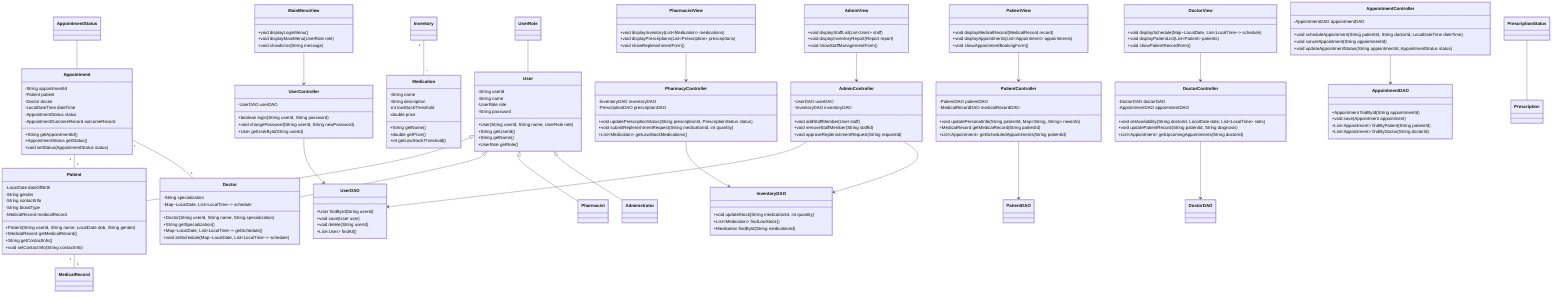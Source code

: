 classDiagram
    %% Model Classes
    class User {
        -String userId
        -String name
        -UserRole role
        -String password
        +User(String userId, String name, UserRole role)
        +String getUserId()
        +String getName()
        +UserRole getRole()
    }

    class Patient {
        -LocalDate dateOfBirth
        -String gender
        -String contactInfo
        -String bloodType
        -MedicalRecord medicalRecord
        +Patient(String userId, String name, LocalDate dob, String gender)
        +MedicalRecord getMedicalRecord()
        +String getContactInfo()
        +void setContactInfo(String contactInfo)
    }

    class Doctor {
        -String specialization
        -Map~LocalDate, List~LocalTime~~ schedule
        +Doctor(String userId, String name, String specialization)
        +String getSpecialization()
        +Map~LocalDate, List~LocalTime~~ getSchedule()
        +void setSchedule(Map~LocalDate, List~LocalTime~~ schedule)
    }

    class Appointment {
        -String appointmentId
        -Patient patient
        -Doctor doctor
        -LocalDateTime dateTime
        -AppointmentStatus status
        -AppointmentOutcomeRecord outcomeRecord
        +String getAppointmentId()
        +AppointmentStatus getStatus()
        +void setStatus(AppointmentStatus status)
    }

    class Medication {
        -String name
        -String description
        -int lowStockThreshold
        -double price
        +String getName()
        +double getPrice()
        +int getLowStockThreshold()
    }

    %% Controller Classes
    class UserController {
        -UserDAO userDAO
        +boolean login(String userId, String password)
        +void changePassword(String userId, String newPassword)
        +User getUserById(String userId)
    }

    class PatientController {
        -PatientDAO patientDAO
        -MedicalRecordDAO medicalRecordDAO
        +void updatePersonalInfo(String patientId, Map~String, String~ newInfo)
        +MedicalRecord getMedicalRecord(String patientId)
        +List~Appointment~ getScheduledAppointments(String patientId)
    }

    class DoctorController {
        -DoctorDAO doctorDAO
        -AppointmentDAO appointmentDAO
        +void setAvailability(String doctorId, LocalDate date, List~LocalTime~ slots)
        +void updatePatientRecord(String patientId, String diagnosis)
        +List~Appointment~ getUpcomingAppointments(String doctorId)
    }

    class AppointmentController {
        -AppointmentDAO appointmentDAO
        +void scheduleAppointment(String patientId, String doctorId, LocalDateTime dateTime)
        +void cancelAppointment(String appointmentId)
        +void updateAppointmentStatus(String appointmentId, AppointmentStatus status)
    }

    class PharmacyController {
        -InventoryDAO inventoryDAO
        -PrescriptionDAO prescriptionDAO
        +void updatePrescriptionStatus(String prescriptionId, PrescriptionStatus status)
        +void submitReplenishmentRequest(String medicationId, int quantity)
        +List~Medication~ getLowStockMedications()
    }

    class AdminController {
        -UserDAO userDAO
        -InventoryDAO inventoryDAO
        +void addStaffMember(User staff)
        +void removeStaffMember(String staffId)
        +void approveReplenishmentRequest(String requestId)
    }

    %% View Classes
    class MainMenuView {
        +void displayLoginMenu()
        +void displayMainMenu(UserRole role)
        +void showError(String message)
    }

    class PatientView {
        +void displayMedicalRecord(MedicalRecord record)
        +void displayAppointments(List~Appointment~ appointments)
        +void showAppointmentBookingForm()
    }

    class DoctorView {
        +void displaySchedule(Map~LocalDate, List~LocalTime~~ schedule)
        +void displayPatientList(List~Patient~ patients)
        +void showPatientRecordForm()
    }

    class PharmacistView {
        +void displayInventory(List~Medication~ medications)
        +void displayPrescriptions(List~Prescription~ prescriptions)
        +void showReplenishmentForm()
    }

    class AdminView {
        +void displayStaffList(List~User~ staff)
        +void displayInventoryReport(Report report)
        +void showStaffManagementForm()
    }

    %% Data Access Objects
    class UserDAO {
        +User findById(String userId)
        +void save(User user)
        +void delete(String userId)
        +List~User~ findAll()
    }

    class AppointmentDAO {
        +Appointment findById(String appointmentId)
        +void save(Appointment appointment)
        +List~Appointment~ findByPatient(String patientId)
        +List~Appointment~ findByDoctor(String doctorId)
    }

    class InventoryDAO {
        +void updateStock(String medicationId, int quantity)
        +List~Medication~ findLowStock()
        +Medication findById(String medicationId)
    }

    %% Relationships
    User <|-- Patient
    User <|-- Doctor
    User <|-- Pharmacist
    User <|-- Administrator

    %% Controller-Model relationships
    UserController --> UserDAO
    PatientController --> PatientDAO
    DoctorController --> DoctorDAO
    AppointmentController --> AppointmentDAO
    PharmacyController --> InventoryDAO
    AdminController --> UserDAO
    AdminController --> InventoryDAO

    %% Controller-View relationships
    MainMenuView --> UserController
    PatientView --> PatientController
    DoctorView --> DoctorController
    PharmacistView --> PharmacyController
    AdminView --> AdminController

    %% Model relationships
    Patient "1" -- "1" MedicalRecord
    Appointment "1" -- "1" Patient
    Appointment "1" -- "1" Doctor
    Inventory "1" -- "*" Medication

    %% Enums
    AppointmentStatus -- Appointment
    PrescriptionStatus -- Prescription
    UserRole -- User